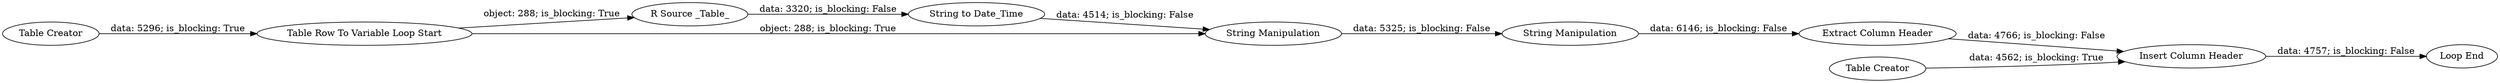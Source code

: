 digraph {
	"5942935536155366138_3" [label="Table Creator"]
	"5942935536155366138_1" [label="R Source _Table_"]
	"5942935536155366138_6" [label="String Manipulation"]
	"5942935536155366138_156" [label="Extract Column Header"]
	"5942935536155366138_5" [label="Loop End"]
	"5942935536155366138_7" [label="String Manipulation"]
	"5942935536155366138_157" [label="Table Creator"]
	"5942935536155366138_2" [label="String to Date_Time"]
	"5942935536155366138_4" [label="Table Row To Variable Loop Start"]
	"5942935536155366138_158" [label="Insert Column Header"]
	"5942935536155366138_4" -> "5942935536155366138_6" [label="object: 288; is_blocking: True"]
	"5942935536155366138_157" -> "5942935536155366138_158" [label="data: 4562; is_blocking: True"]
	"5942935536155366138_1" -> "5942935536155366138_2" [label="data: 3320; is_blocking: False"]
	"5942935536155366138_156" -> "5942935536155366138_158" [label="data: 4766; is_blocking: False"]
	"5942935536155366138_2" -> "5942935536155366138_6" [label="data: 4514; is_blocking: False"]
	"5942935536155366138_3" -> "5942935536155366138_4" [label="data: 5296; is_blocking: True"]
	"5942935536155366138_158" -> "5942935536155366138_5" [label="data: 4757; is_blocking: False"]
	"5942935536155366138_7" -> "5942935536155366138_156" [label="data: 6146; is_blocking: False"]
	"5942935536155366138_4" -> "5942935536155366138_1" [label="object: 288; is_blocking: True"]
	"5942935536155366138_6" -> "5942935536155366138_7" [label="data: 5325; is_blocking: False"]
	rankdir=LR
}
